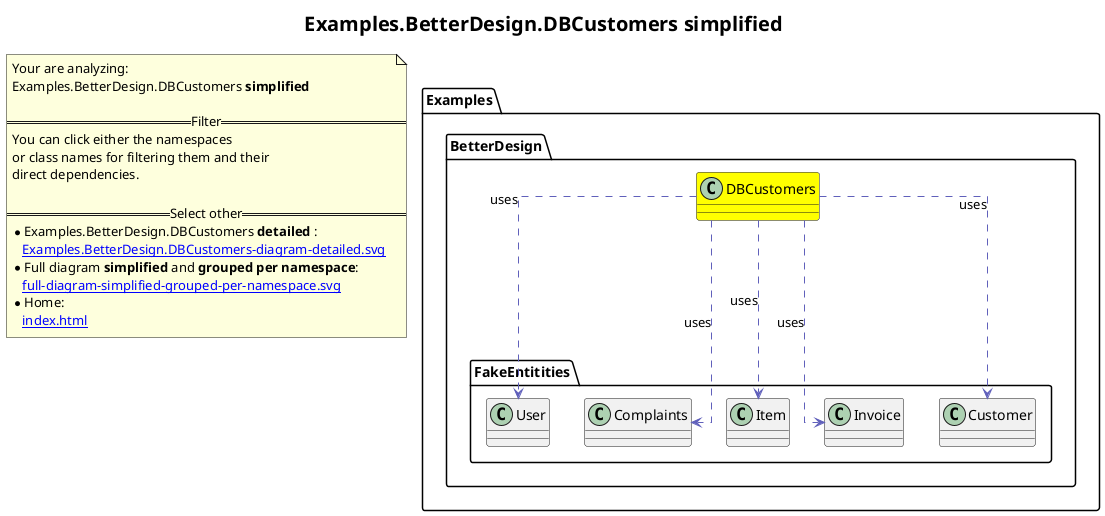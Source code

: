 @startuml
skinparam linetype ortho
title <size:20>Examples.BetterDesign.DBCustomers **simplified** </size>
note "Your are analyzing:\nExamples.BetterDesign.DBCustomers **simplified** \n\n==Filter==\nYou can click either the namespaces \nor class names for filtering them and their\ndirect dependencies.\n\n==Select other==\n* Examples.BetterDesign.DBCustomers **detailed** :\n   [[Examples.BetterDesign.DBCustomers-diagram-detailed.svg]]\n* Full diagram **simplified** and **grouped per namespace**:\n   [[full-diagram-simplified-grouped-per-namespace.svg]]\n* Home:\n   [[index.html]]" as FloatingNote
  class Examples.BetterDesign.DBCustomers [[Examples.BetterDesign.DBCustomers-diagram-simplified.svg]] #yellow {
  }
    class Examples.BetterDesign.FakeEntitities.Customer [[Examples.BetterDesign.FakeEntitities.Customer-diagram-simplified.svg]]  {
    }
    class Examples.BetterDesign.FakeEntitities.Invoice [[Examples.BetterDesign.FakeEntitities.Invoice-diagram-simplified.svg]]  {
    }
    class Examples.BetterDesign.FakeEntitities.Item [[Examples.BetterDesign.FakeEntitities.Item-diagram-simplified.svg]]  {
    }
    class Examples.BetterDesign.FakeEntitities.Complaints [[Examples.BetterDesign.FakeEntitities.Complaints-diagram-simplified.svg]]  {
    }
    class Examples.BetterDesign.FakeEntitities.User [[Examples.BetterDesign.FakeEntitities.User-diagram-simplified.svg]]  {
    }
 ' *************************************** 
 ' *************************************** 
 ' *************************************** 
' Class relations extracted from namespace:
' Examples.BetterDesign
Examples.BetterDesign.DBCustomers .[#6060BB].> Examples.BetterDesign.FakeEntitities.Customer  : uses 
Examples.BetterDesign.DBCustomers .[#6060BB].> Examples.BetterDesign.FakeEntitities.Invoice  : uses 
Examples.BetterDesign.DBCustomers .[#6060BB].> Examples.BetterDesign.FakeEntitities.Item  : uses 
Examples.BetterDesign.DBCustomers .[#6060BB].> Examples.BetterDesign.FakeEntitities.Complaints  : uses 
Examples.BetterDesign.DBCustomers .[#6060BB].> Examples.BetterDesign.FakeEntitities.User  : uses 
' Class relations extracted from namespace:
' Examples.BetterDesign.FakeEntitities
@enduml